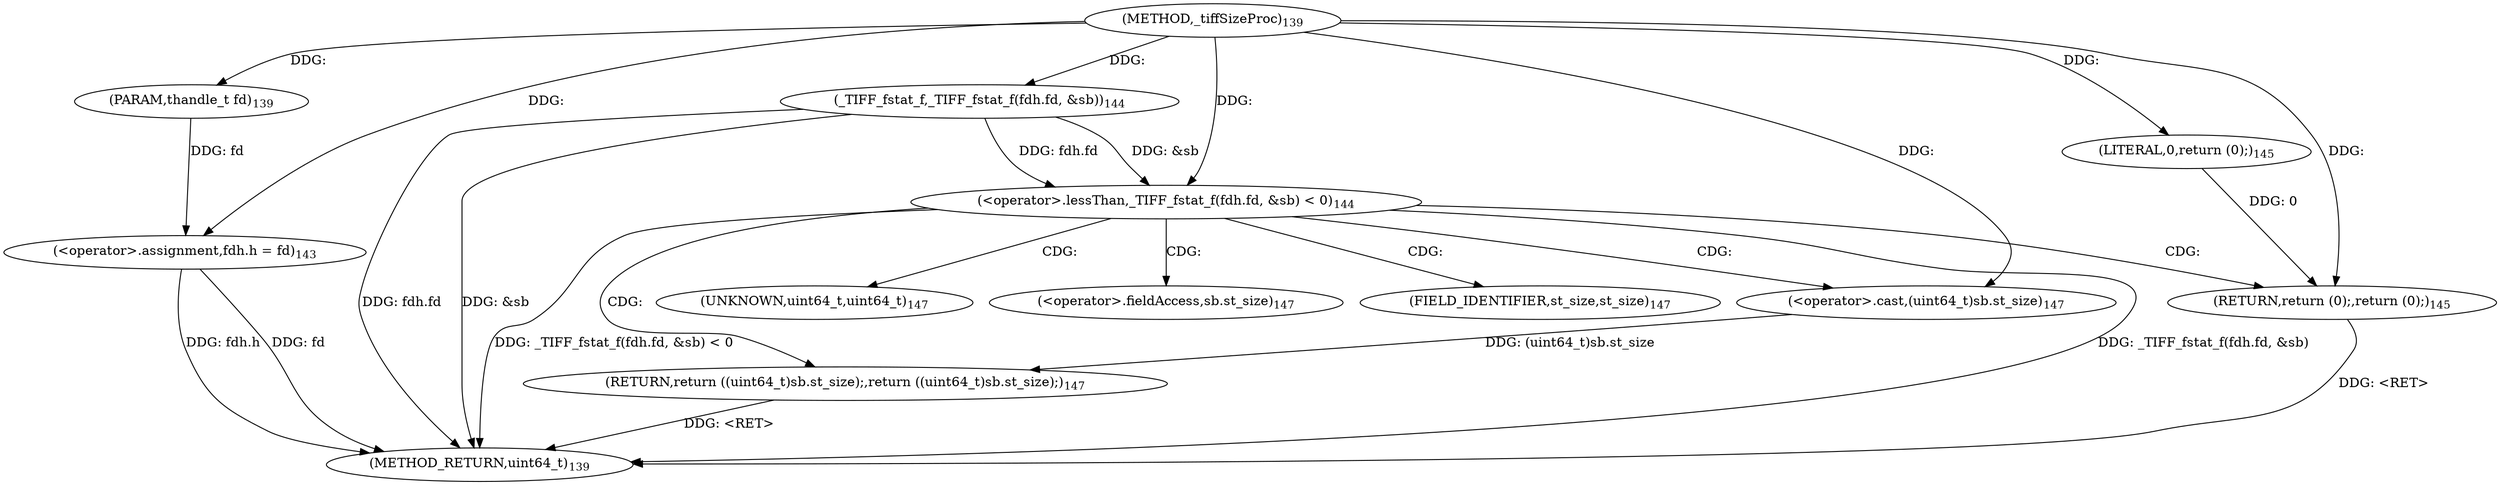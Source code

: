 digraph "_tiffSizeProc" {  
"33842" [label = <(METHOD,_tiffSizeProc)<SUB>139</SUB>> ]
"33872" [label = <(METHOD_RETURN,uint64_t)<SUB>139</SUB>> ]
"33843" [label = <(PARAM,thandle_t fd)<SUB>139</SUB>> ]
"33847" [label = <(&lt;operator&gt;.assignment,fdh.h = fd)<SUB>143</SUB>> ]
"33853" [label = <(&lt;operator&gt;.lessThan,_TIFF_fstat_f(fdh.fd, &amp;sb) &lt; 0)<SUB>144</SUB>> ]
"33862" [label = <(RETURN,return (0);,return (0);)<SUB>145</SUB>> ]
"33854" [label = <(_TIFF_fstat_f,_TIFF_fstat_f(fdh.fd, &amp;sb))<SUB>144</SUB>> ]
"33863" [label = <(LITERAL,0,return (0);)<SUB>145</SUB>> ]
"33866" [label = <(RETURN,return ((uint64_t)sb.st_size);,return ((uint64_t)sb.st_size);)<SUB>147</SUB>> ]
"33867" [label = <(&lt;operator&gt;.cast,(uint64_t)sb.st_size)<SUB>147</SUB>> ]
"33868" [label = <(UNKNOWN,uint64_t,uint64_t)<SUB>147</SUB>> ]
"33869" [label = <(&lt;operator&gt;.fieldAccess,sb.st_size)<SUB>147</SUB>> ]
"33871" [label = <(FIELD_IDENTIFIER,st_size,st_size)<SUB>147</SUB>> ]
  "33866" -> "33872"  [ label = "DDG: &lt;RET&gt;"] 
  "33862" -> "33872"  [ label = "DDG: &lt;RET&gt;"] 
  "33847" -> "33872"  [ label = "DDG: fdh.h"] 
  "33847" -> "33872"  [ label = "DDG: fd"] 
  "33854" -> "33872"  [ label = "DDG: fdh.fd"] 
  "33854" -> "33872"  [ label = "DDG: &amp;sb"] 
  "33853" -> "33872"  [ label = "DDG: _TIFF_fstat_f(fdh.fd, &amp;sb)"] 
  "33853" -> "33872"  [ label = "DDG: _TIFF_fstat_f(fdh.fd, &amp;sb) &lt; 0"] 
  "33842" -> "33843"  [ label = "DDG: "] 
  "33843" -> "33847"  [ label = "DDG: fd"] 
  "33842" -> "33847"  [ label = "DDG: "] 
  "33854" -> "33853"  [ label = "DDG: fdh.fd"] 
  "33854" -> "33853"  [ label = "DDG: &amp;sb"] 
  "33842" -> "33853"  [ label = "DDG: "] 
  "33863" -> "33862"  [ label = "DDG: 0"] 
  "33842" -> "33862"  [ label = "DDG: "] 
  "33842" -> "33854"  [ label = "DDG: "] 
  "33842" -> "33863"  [ label = "DDG: "] 
  "33867" -> "33866"  [ label = "DDG: (uint64_t)sb.st_size"] 
  "33842" -> "33867"  [ label = "DDG: "] 
  "33853" -> "33862"  [ label = "CDG: "] 
  "33853" -> "33868"  [ label = "CDG: "] 
  "33853" -> "33871"  [ label = "CDG: "] 
  "33853" -> "33869"  [ label = "CDG: "] 
  "33853" -> "33867"  [ label = "CDG: "] 
  "33853" -> "33866"  [ label = "CDG: "] 
}
